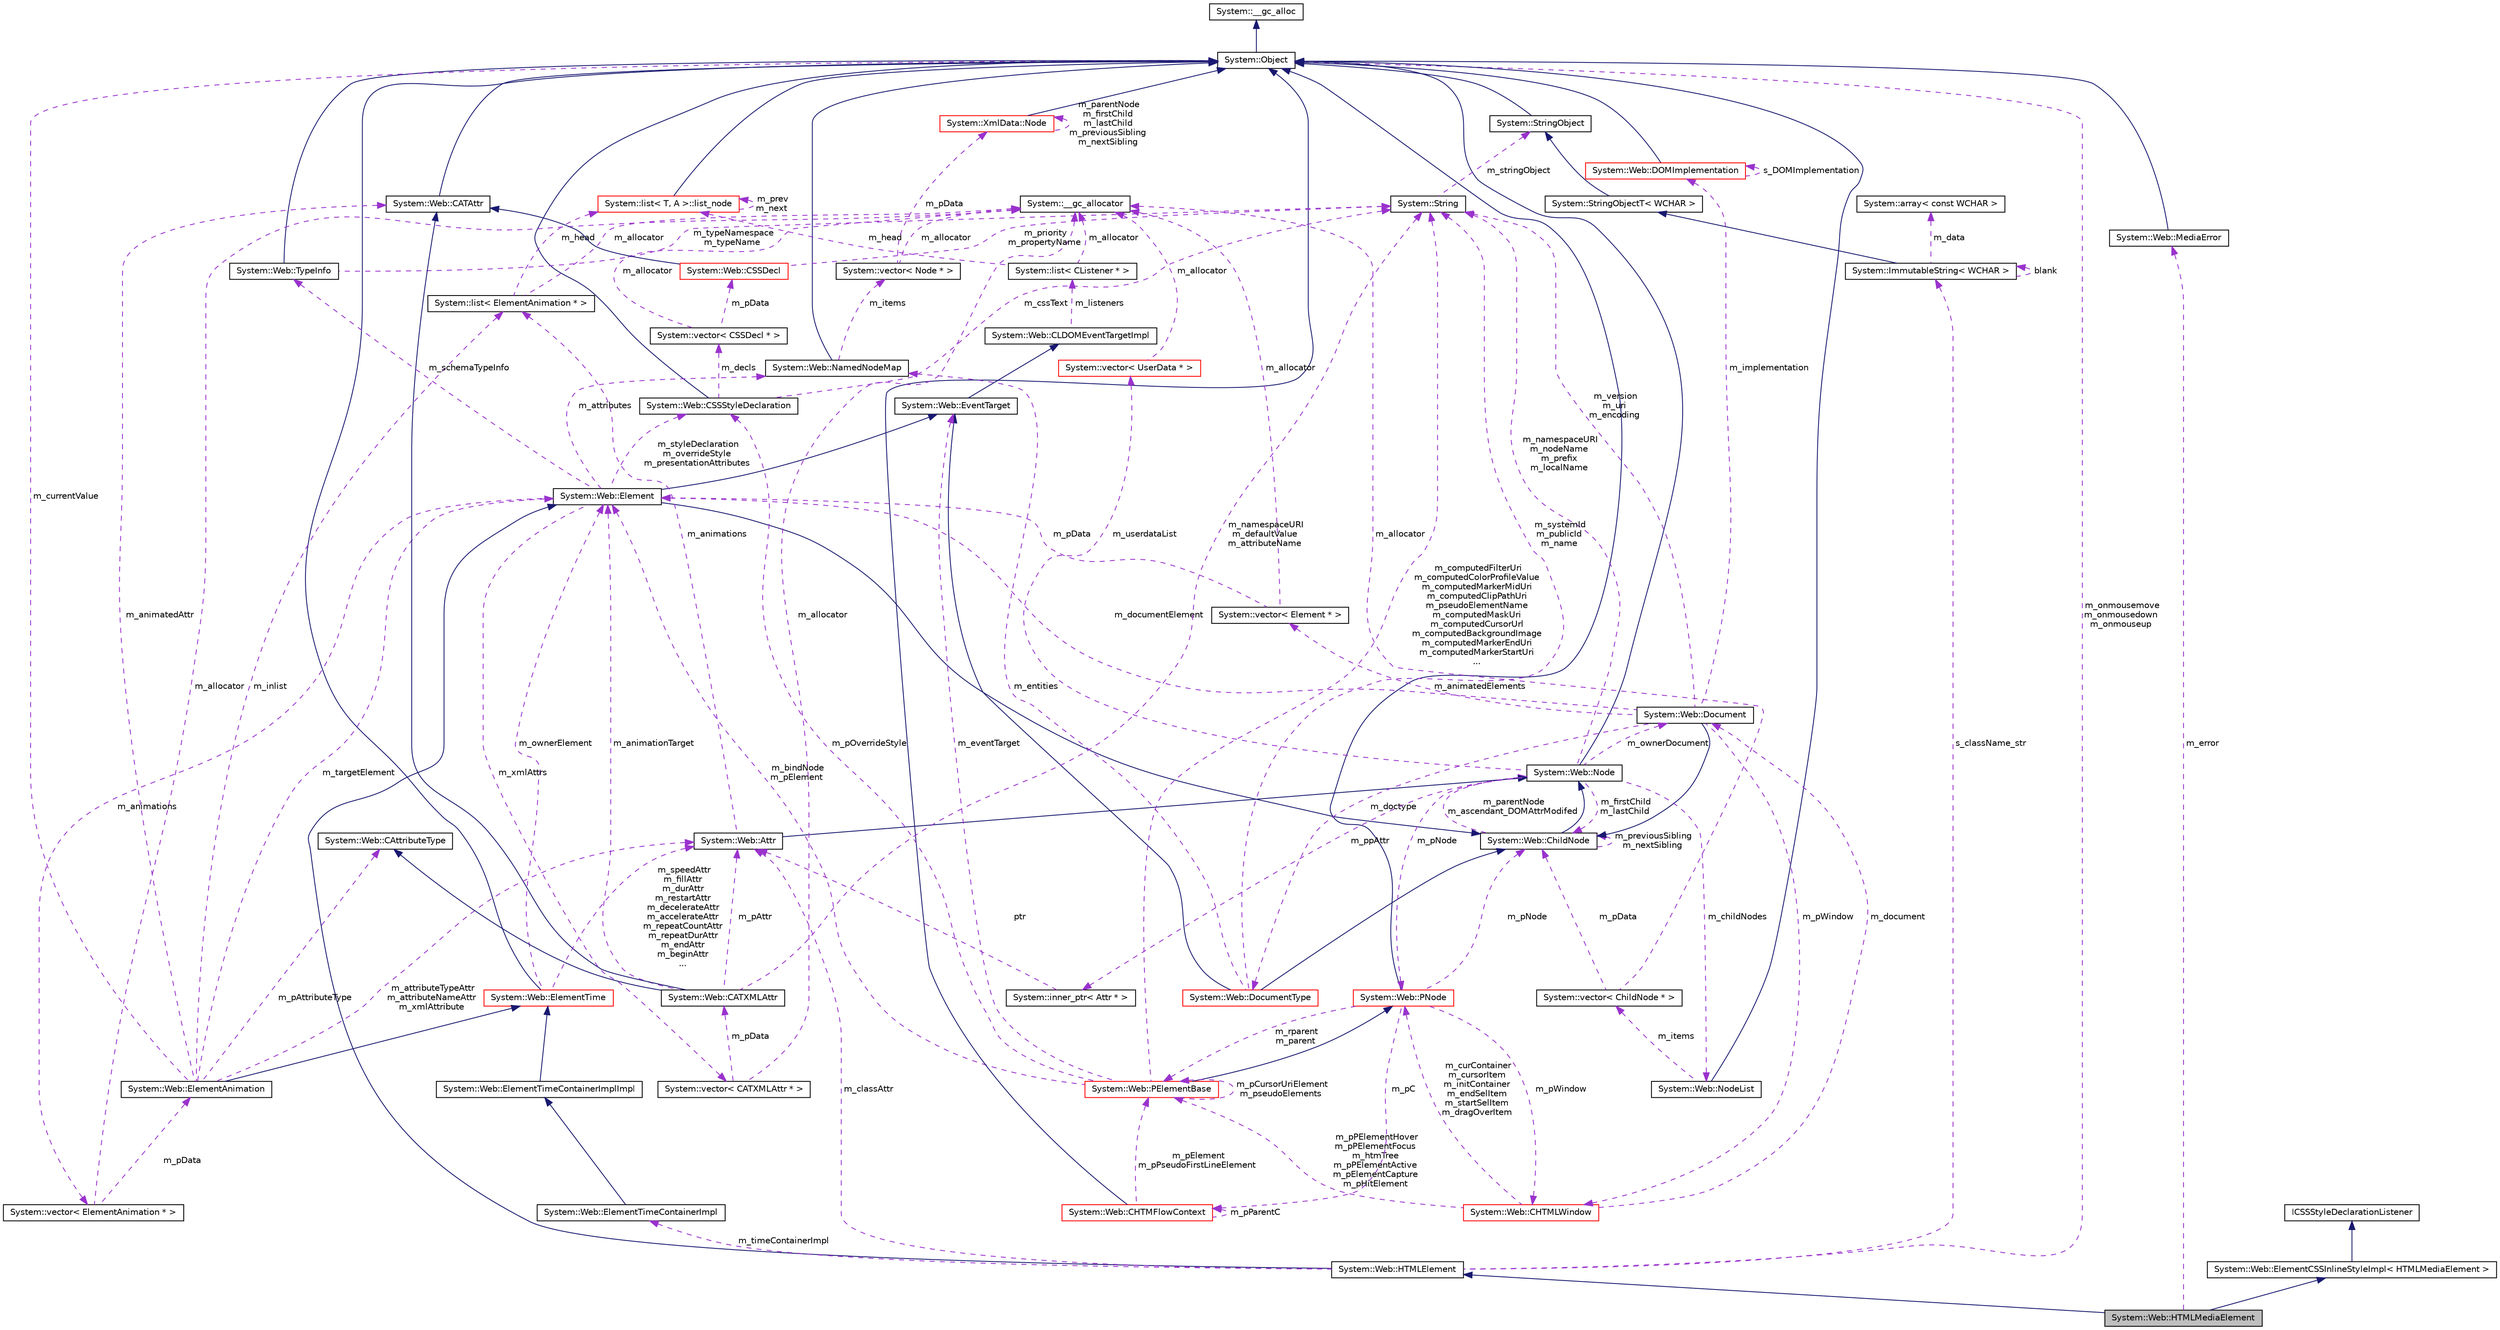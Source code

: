 digraph G
{
  edge [fontname="Helvetica",fontsize="10",labelfontname="Helvetica",labelfontsize="10"];
  node [fontname="Helvetica",fontsize="10",shape=record];
  Node1 [label="System::Web::HTMLMediaElement",height=0.2,width=0.4,color="black", fillcolor="grey75", style="filled" fontcolor="black"];
  Node2 -> Node1 [dir="back",color="midnightblue",fontsize="10",style="solid",fontname="Helvetica"];
  Node2 [label="System::Web::HTMLElement",height=0.2,width=0.4,color="black", fillcolor="white", style="filled",URL="$class_system_1_1_web_1_1_h_t_m_l_element.html"];
  Node3 -> Node2 [dir="back",color="midnightblue",fontsize="10",style="solid",fontname="Helvetica"];
  Node3 [label="System::Web::Element",height=0.2,width=0.4,color="black", fillcolor="white", style="filled",URL="$class_system_1_1_web_1_1_element.html"];
  Node4 -> Node3 [dir="back",color="midnightblue",fontsize="10",style="solid",fontname="Helvetica"];
  Node4 [label="System::Web::ChildNode",height=0.2,width=0.4,color="black", fillcolor="white", style="filled",URL="$class_system_1_1_web_1_1_child_node.html"];
  Node5 -> Node4 [dir="back",color="midnightblue",fontsize="10",style="solid",fontname="Helvetica"];
  Node5 [label="System::Web::Node",height=0.2,width=0.4,color="black", fillcolor="white", style="filled",URL="$class_system_1_1_web_1_1_node.html"];
  Node6 -> Node5 [dir="back",color="midnightblue",fontsize="10",style="solid",fontname="Helvetica"];
  Node6 [label="System::Object",height=0.2,width=0.4,color="black", fillcolor="white", style="filled",URL="$class_system_1_1_object.html"];
  Node7 -> Node6 [dir="back",color="midnightblue",fontsize="10",style="solid",fontname="Helvetica"];
  Node7 [label="System::__gc_alloc",height=0.2,width=0.4,color="black", fillcolor="white", style="filled",URL="$class_system_1_1____gc__alloc.html"];
  Node8 -> Node5 [dir="back",color="darkorchid3",fontsize="10",style="dashed",label=" m_childNodes" ,fontname="Helvetica"];
  Node8 [label="System::Web::NodeList",height=0.2,width=0.4,color="black", fillcolor="white", style="filled",URL="$class_system_1_1_web_1_1_node_list.html"];
  Node6 -> Node8 [dir="back",color="midnightblue",fontsize="10",style="solid",fontname="Helvetica"];
  Node9 -> Node8 [dir="back",color="darkorchid3",fontsize="10",style="dashed",label=" m_items" ,fontname="Helvetica"];
  Node9 [label="System::vector\< ChildNode * \>",height=0.2,width=0.4,color="black", fillcolor="white", style="filled",URL="$class_system_1_1vector.html"];
  Node10 -> Node9 [dir="back",color="darkorchid3",fontsize="10",style="dashed",label=" m_allocator" ,fontname="Helvetica"];
  Node10 [label="System::__gc_allocator",height=0.2,width=0.4,color="black", fillcolor="white", style="filled",URL="$class_system_1_1____gc__allocator.html"];
  Node4 -> Node9 [dir="back",color="darkorchid3",fontsize="10",style="dashed",label=" m_pData" ,fontname="Helvetica"];
  Node11 -> Node5 [dir="back",color="darkorchid3",fontsize="10",style="dashed",label=" m_ownerDocument" ,fontname="Helvetica"];
  Node11 [label="System::Web::Document",height=0.2,width=0.4,color="black", fillcolor="white", style="filled",URL="$class_system_1_1_web_1_1_document.html"];
  Node4 -> Node11 [dir="back",color="midnightblue",fontsize="10",style="solid",fontname="Helvetica"];
  Node12 -> Node11 [dir="back",color="darkorchid3",fontsize="10",style="dashed",label=" m_implementation" ,fontname="Helvetica"];
  Node12 [label="System::Web::DOMImplementation",height=0.2,width=0.4,color="red", fillcolor="white", style="filled",URL="$class_system_1_1_web_1_1_d_o_m_implementation.html"];
  Node6 -> Node12 [dir="back",color="midnightblue",fontsize="10",style="solid",fontname="Helvetica"];
  Node12 -> Node12 [dir="back",color="darkorchid3",fontsize="10",style="dashed",label=" s_DOMImplementation" ,fontname="Helvetica"];
  Node13 -> Node11 [dir="back",color="darkorchid3",fontsize="10",style="dashed",label=" m_doctype" ,fontname="Helvetica"];
  Node13 [label="System::Web::DocumentType",height=0.2,width=0.4,color="red", fillcolor="white", style="filled",URL="$class_system_1_1_web_1_1_document_type.html"];
  Node4 -> Node13 [dir="back",color="midnightblue",fontsize="10",style="solid",fontname="Helvetica"];
  Node14 -> Node13 [dir="back",color="midnightblue",fontsize="10",style="solid",fontname="Helvetica"];
  Node14 [label="System::Web::EventTarget",height=0.2,width=0.4,color="black", fillcolor="white", style="filled",URL="$class_system_1_1_web_1_1_event_target.html"];
  Node15 -> Node14 [dir="back",color="midnightblue",fontsize="10",style="solid",fontname="Helvetica"];
  Node15 [label="System::Web::CLDOMEventTargetImpl",height=0.2,width=0.4,color="black", fillcolor="white", style="filled",URL="$class_system_1_1_web_1_1_c_l_d_o_m_event_target_impl.html"];
  Node16 -> Node15 [dir="back",color="darkorchid3",fontsize="10",style="dashed",label=" m_listeners" ,fontname="Helvetica"];
  Node16 [label="System::list\< CListener * \>",height=0.2,width=0.4,color="black", fillcolor="white", style="filled",URL="$class_system_1_1list.html"];
  Node10 -> Node16 [dir="back",color="darkorchid3",fontsize="10",style="dashed",label=" m_allocator" ,fontname="Helvetica"];
  Node17 -> Node16 [dir="back",color="darkorchid3",fontsize="10",style="dashed",label=" m_head" ,fontname="Helvetica"];
  Node17 [label="System::list\< T, A \>::list_node",height=0.2,width=0.4,color="red", fillcolor="white", style="filled",URL="$class_system_1_1list_1_1list__node.html"];
  Node6 -> Node17 [dir="back",color="midnightblue",fontsize="10",style="solid",fontname="Helvetica"];
  Node17 -> Node17 [dir="back",color="darkorchid3",fontsize="10",style="dashed",label=" m_prev\nm_next" ,fontname="Helvetica"];
  Node18 -> Node13 [dir="back",color="darkorchid3",fontsize="10",style="dashed",label=" m_entities" ,fontname="Helvetica"];
  Node18 [label="System::Web::NamedNodeMap",height=0.2,width=0.4,color="black", fillcolor="white", style="filled",URL="$class_system_1_1_web_1_1_named_node_map.html"];
  Node6 -> Node18 [dir="back",color="midnightblue",fontsize="10",style="solid",fontname="Helvetica"];
  Node19 -> Node18 [dir="back",color="darkorchid3",fontsize="10",style="dashed",label=" m_items" ,fontname="Helvetica"];
  Node19 [label="System::vector\< Node * \>",height=0.2,width=0.4,color="black", fillcolor="white", style="filled",URL="$class_system_1_1vector.html"];
  Node20 -> Node19 [dir="back",color="darkorchid3",fontsize="10",style="dashed",label=" m_pData" ,fontname="Helvetica"];
  Node20 [label="System::XmlData::Node",height=0.2,width=0.4,color="red", fillcolor="white", style="filled",URL="$class_system_1_1_xml_data_1_1_node.html"];
  Node6 -> Node20 [dir="back",color="midnightblue",fontsize="10",style="solid",fontname="Helvetica"];
  Node20 -> Node20 [dir="back",color="darkorchid3",fontsize="10",style="dashed",label=" m_parentNode\nm_firstChild\nm_lastChild\nm_previousSibling\nm_nextSibling" ,fontname="Helvetica"];
  Node10 -> Node19 [dir="back",color="darkorchid3",fontsize="10",style="dashed",label=" m_allocator" ,fontname="Helvetica"];
  Node21 -> Node13 [dir="back",color="darkorchid3",fontsize="10",style="dashed",label=" m_systemId\nm_publicId\nm_name" ,fontname="Helvetica"];
  Node21 [label="System::String",height=0.2,width=0.4,color="black", fillcolor="white", style="filled",URL="$class_system_1_1_string.html"];
  Node22 -> Node21 [dir="back",color="darkorchid3",fontsize="10",style="dashed",label=" m_stringObject" ,fontname="Helvetica"];
  Node22 [label="System::StringObject",height=0.2,width=0.4,color="black", fillcolor="white", style="filled",URL="$class_system_1_1_string_object.html"];
  Node6 -> Node22 [dir="back",color="midnightblue",fontsize="10",style="solid",fontname="Helvetica"];
  Node23 -> Node11 [dir="back",color="darkorchid3",fontsize="10",style="dashed",label=" m_animatedElements" ,fontname="Helvetica"];
  Node23 [label="System::vector\< Element * \>",height=0.2,width=0.4,color="black", fillcolor="white", style="filled",URL="$class_system_1_1vector.html"];
  Node10 -> Node23 [dir="back",color="darkorchid3",fontsize="10",style="dashed",label=" m_allocator" ,fontname="Helvetica"];
  Node3 -> Node23 [dir="back",color="darkorchid3",fontsize="10",style="dashed",label=" m_pData" ,fontname="Helvetica"];
  Node24 -> Node11 [dir="back",color="darkorchid3",fontsize="10",style="dashed",label=" m_pWindow" ,fontname="Helvetica"];
  Node24 [label="System::Web::CHTMLWindow",height=0.2,width=0.4,color="red", fillcolor="white", style="filled",URL="$class_system_1_1_web_1_1_c_h_t_m_l_window.html"];
  Node11 -> Node24 [dir="back",color="darkorchid3",fontsize="10",style="dashed",label=" m_document" ,fontname="Helvetica"];
  Node25 -> Node24 [dir="back",color="darkorchid3",fontsize="10",style="dashed",label=" m_curContainer\nm_cursorItem\nm_initContainer\nm_endSelItem\nm_startSelItem\nm_dragOverItem" ,fontname="Helvetica"];
  Node25 [label="System::Web::PNode",height=0.2,width=0.4,color="red", fillcolor="white", style="filled",URL="$class_system_1_1_web_1_1_p_node.html"];
  Node6 -> Node25 [dir="back",color="midnightblue",fontsize="10",style="solid",fontname="Helvetica"];
  Node24 -> Node25 [dir="back",color="darkorchid3",fontsize="10",style="dashed",label=" m_pWindow" ,fontname="Helvetica"];
  Node26 -> Node25 [dir="back",color="darkorchid3",fontsize="10",style="dashed",label=" m_rparent\nm_parent" ,fontname="Helvetica"];
  Node26 [label="System::Web::PElementBase",height=0.2,width=0.4,color="red", fillcolor="white", style="filled",URL="$class_system_1_1_web_1_1_p_element_base.html"];
  Node25 -> Node26 [dir="back",color="midnightblue",fontsize="10",style="solid",fontname="Helvetica"];
  Node14 -> Node26 [dir="back",color="darkorchid3",fontsize="10",style="dashed",label=" m_eventTarget" ,fontname="Helvetica"];
  Node21 -> Node26 [dir="back",color="darkorchid3",fontsize="10",style="dashed",label=" m_computedFilterUri\nm_computedColorProfileValue\nm_computedMarkerMidUri\nm_computedClipPathUri\nm_pseudoElementName\nm_computedMaskUri\nm_computedCursorUrl\nm_computedBackgroundImage\nm_computedMarkerEndUri\nm_computedMarkerStartUri\n..." ,fontname="Helvetica"];
  Node27 -> Node26 [dir="back",color="darkorchid3",fontsize="10",style="dashed",label=" m_pOverrideStyle" ,fontname="Helvetica"];
  Node27 [label="System::Web::CSSStyleDeclaration",height=0.2,width=0.4,color="black", fillcolor="white", style="filled",URL="$class_system_1_1_web_1_1_c_s_s_style_declaration.html"];
  Node6 -> Node27 [dir="back",color="midnightblue",fontsize="10",style="solid",fontname="Helvetica"];
  Node21 -> Node27 [dir="back",color="darkorchid3",fontsize="10",style="dashed",label=" m_cssText" ,fontname="Helvetica"];
  Node28 -> Node27 [dir="back",color="darkorchid3",fontsize="10",style="dashed",label=" m_decls" ,fontname="Helvetica"];
  Node28 [label="System::vector\< CSSDecl * \>",height=0.2,width=0.4,color="black", fillcolor="white", style="filled",URL="$class_system_1_1vector.html"];
  Node10 -> Node28 [dir="back",color="darkorchid3",fontsize="10",style="dashed",label=" m_allocator" ,fontname="Helvetica"];
  Node29 -> Node28 [dir="back",color="darkorchid3",fontsize="10",style="dashed",label=" m_pData" ,fontname="Helvetica"];
  Node29 [label="System::Web::CSSDecl",height=0.2,width=0.4,color="red", fillcolor="white", style="filled",URL="$class_system_1_1_web_1_1_c_s_s_decl.html"];
  Node30 -> Node29 [dir="back",color="midnightblue",fontsize="10",style="solid",fontname="Helvetica"];
  Node30 [label="System::Web::CATAttr",height=0.2,width=0.4,color="black", fillcolor="white", style="filled",URL="$class_system_1_1_web_1_1_c_a_t_attr.html"];
  Node6 -> Node30 [dir="back",color="midnightblue",fontsize="10",style="solid",fontname="Helvetica"];
  Node21 -> Node29 [dir="back",color="darkorchid3",fontsize="10",style="dashed",label=" m_priority\nm_propertyName" ,fontname="Helvetica"];
  Node3 -> Node26 [dir="back",color="darkorchid3",fontsize="10",style="dashed",label=" m_bindNode\nm_pElement" ,fontname="Helvetica"];
  Node26 -> Node26 [dir="back",color="darkorchid3",fontsize="10",style="dashed",label=" m_pCursorUriElement\nm_pseudoElements" ,fontname="Helvetica"];
  Node4 -> Node25 [dir="back",color="darkorchid3",fontsize="10",style="dashed",label=" m_pNode" ,fontname="Helvetica"];
  Node31 -> Node25 [dir="back",color="darkorchid3",fontsize="10",style="dashed",label=" m_pC" ,fontname="Helvetica"];
  Node31 [label="System::Web::CHTMFlowContext",height=0.2,width=0.4,color="red", fillcolor="white", style="filled",URL="$class_system_1_1_web_1_1_c_h_t_m_flow_context.html"];
  Node6 -> Node31 [dir="back",color="midnightblue",fontsize="10",style="solid",fontname="Helvetica"];
  Node26 -> Node31 [dir="back",color="darkorchid3",fontsize="10",style="dashed",label=" m_pElement\nm_pPseudoFirstLineElement" ,fontname="Helvetica"];
  Node31 -> Node31 [dir="back",color="darkorchid3",fontsize="10",style="dashed",label=" m_pParentC" ,fontname="Helvetica"];
  Node26 -> Node24 [dir="back",color="darkorchid3",fontsize="10",style="dashed",label=" m_pPElementHover\nm_pPElementFocus\nm_htmTree\nm_pPElementActive\nm_pElementCapture\nm_pHitElement" ,fontname="Helvetica"];
  Node21 -> Node11 [dir="back",color="darkorchid3",fontsize="10",style="dashed",label=" m_version\nm_uri\nm_encoding" ,fontname="Helvetica"];
  Node3 -> Node11 [dir="back",color="darkorchid3",fontsize="10",style="dashed",label=" m_documentElement" ,fontname="Helvetica"];
  Node21 -> Node5 [dir="back",color="darkorchid3",fontsize="10",style="dashed",label=" m_namespaceURI\nm_nodeName\nm_prefix\nm_localName" ,fontname="Helvetica"];
  Node25 -> Node5 [dir="back",color="darkorchid3",fontsize="10",style="dashed",label=" m_pNode" ,fontname="Helvetica"];
  Node4 -> Node5 [dir="back",color="darkorchid3",fontsize="10",style="dashed",label=" m_firstChild\nm_lastChild" ,fontname="Helvetica"];
  Node32 -> Node5 [dir="back",color="darkorchid3",fontsize="10",style="dashed",label=" m_userdataList" ,fontname="Helvetica"];
  Node32 [label="System::vector\< UserData * \>",height=0.2,width=0.4,color="red", fillcolor="white", style="filled",URL="$class_system_1_1vector.html"];
  Node10 -> Node32 [dir="back",color="darkorchid3",fontsize="10",style="dashed",label=" m_allocator" ,fontname="Helvetica"];
  Node33 -> Node5 [dir="back",color="darkorchid3",fontsize="10",style="dashed",label=" m_ppAttr" ,fontname="Helvetica"];
  Node33 [label="System::inner_ptr\< Attr * \>",height=0.2,width=0.4,color="black", fillcolor="white", style="filled",URL="$class_system_1_1inner__ptr.html"];
  Node34 -> Node33 [dir="back",color="darkorchid3",fontsize="10",style="dashed",label=" ptr" ,fontname="Helvetica"];
  Node34 [label="System::Web::Attr",height=0.2,width=0.4,color="black", fillcolor="white", style="filled",URL="$class_system_1_1_web_1_1_attr.html"];
  Node5 -> Node34 [dir="back",color="midnightblue",fontsize="10",style="solid",fontname="Helvetica"];
  Node35 -> Node34 [dir="back",color="darkorchid3",fontsize="10",style="dashed",label=" m_animations" ,fontname="Helvetica"];
  Node35 [label="System::list\< ElementAnimation * \>",height=0.2,width=0.4,color="black", fillcolor="white", style="filled",URL="$class_system_1_1list.html"];
  Node10 -> Node35 [dir="back",color="darkorchid3",fontsize="10",style="dashed",label=" m_allocator" ,fontname="Helvetica"];
  Node17 -> Node35 [dir="back",color="darkorchid3",fontsize="10",style="dashed",label=" m_head" ,fontname="Helvetica"];
  Node5 -> Node4 [dir="back",color="darkorchid3",fontsize="10",style="dashed",label=" m_parentNode\nm_ascendant_DOMAttrModifed" ,fontname="Helvetica"];
  Node4 -> Node4 [dir="back",color="darkorchid3",fontsize="10",style="dashed",label=" m_previousSibling\nm_nextSibling" ,fontname="Helvetica"];
  Node14 -> Node3 [dir="back",color="midnightblue",fontsize="10",style="solid",fontname="Helvetica"];
  Node36 -> Node3 [dir="back",color="darkorchid3",fontsize="10",style="dashed",label=" m_xmlAttrs" ,fontname="Helvetica"];
  Node36 [label="System::vector\< CATXMLAttr * \>",height=0.2,width=0.4,color="black", fillcolor="white", style="filled",URL="$class_system_1_1vector.html"];
  Node10 -> Node36 [dir="back",color="darkorchid3",fontsize="10",style="dashed",label=" m_allocator" ,fontname="Helvetica"];
  Node37 -> Node36 [dir="back",color="darkorchid3",fontsize="10",style="dashed",label=" m_pData" ,fontname="Helvetica"];
  Node37 [label="System::Web::CATXMLAttr",height=0.2,width=0.4,color="black", fillcolor="white", style="filled",URL="$class_system_1_1_web_1_1_c_a_t_x_m_l_attr.html"];
  Node30 -> Node37 [dir="back",color="midnightblue",fontsize="10",style="solid",fontname="Helvetica"];
  Node38 -> Node37 [dir="back",color="midnightblue",fontsize="10",style="solid",fontname="Helvetica"];
  Node38 [label="System::Web::CAttributeType",height=0.2,width=0.4,color="black", fillcolor="white", style="filled",URL="$class_system_1_1_web_1_1_c_attribute_type.html"];
  Node34 -> Node37 [dir="back",color="darkorchid3",fontsize="10",style="dashed",label=" m_pAttr" ,fontname="Helvetica"];
  Node21 -> Node37 [dir="back",color="darkorchid3",fontsize="10",style="dashed",label=" m_namespaceURI\nm_defaultValue\nm_attributeName" ,fontname="Helvetica"];
  Node3 -> Node37 [dir="back",color="darkorchid3",fontsize="10",style="dashed",label=" m_animationTarget" ,fontname="Helvetica"];
  Node18 -> Node3 [dir="back",color="darkorchid3",fontsize="10",style="dashed",label=" m_attributes" ,fontname="Helvetica"];
  Node39 -> Node3 [dir="back",color="darkorchid3",fontsize="10",style="dashed",label=" m_schemaTypeInfo" ,fontname="Helvetica"];
  Node39 [label="System::Web::TypeInfo",height=0.2,width=0.4,color="black", fillcolor="white", style="filled",URL="$class_system_1_1_web_1_1_type_info.html"];
  Node6 -> Node39 [dir="back",color="midnightblue",fontsize="10",style="solid",fontname="Helvetica"];
  Node21 -> Node39 [dir="back",color="darkorchid3",fontsize="10",style="dashed",label=" m_typeNamespace\nm_typeName" ,fontname="Helvetica"];
  Node27 -> Node3 [dir="back",color="darkorchid3",fontsize="10",style="dashed",label=" m_styleDeclaration\nm_overrideStyle\nm_presentationAttributes" ,fontname="Helvetica"];
  Node40 -> Node3 [dir="back",color="darkorchid3",fontsize="10",style="dashed",label=" m_animations" ,fontname="Helvetica"];
  Node40 [label="System::vector\< ElementAnimation * \>",height=0.2,width=0.4,color="black", fillcolor="white", style="filled",URL="$class_system_1_1vector.html"];
  Node10 -> Node40 [dir="back",color="darkorchid3",fontsize="10",style="dashed",label=" m_allocator" ,fontname="Helvetica"];
  Node41 -> Node40 [dir="back",color="darkorchid3",fontsize="10",style="dashed",label=" m_pData" ,fontname="Helvetica"];
  Node41 [label="System::Web::ElementAnimation",height=0.2,width=0.4,color="black", fillcolor="white", style="filled",URL="$class_system_1_1_web_1_1_element_animation.html"];
  Node42 -> Node41 [dir="back",color="midnightblue",fontsize="10",style="solid",fontname="Helvetica"];
  Node42 [label="System::Web::ElementTime",height=0.2,width=0.4,color="red", fillcolor="white", style="filled",URL="$class_system_1_1_web_1_1_element_time.html"];
  Node6 -> Node42 [dir="back",color="midnightblue",fontsize="10",style="solid",fontname="Helvetica"];
  Node34 -> Node42 [dir="back",color="darkorchid3",fontsize="10",style="dashed",label=" m_speedAttr\nm_fillAttr\nm_durAttr\nm_restartAttr\nm_decelerateAttr\nm_accelerateAttr\nm_repeatCountAttr\nm_repeatDurAttr\nm_endAttr\nm_beginAttr\n..." ,fontname="Helvetica"];
  Node3 -> Node42 [dir="back",color="darkorchid3",fontsize="10",style="dashed",label=" m_ownerElement" ,fontname="Helvetica"];
  Node30 -> Node41 [dir="back",color="darkorchid3",fontsize="10",style="dashed",label=" m_animatedAttr" ,fontname="Helvetica"];
  Node35 -> Node41 [dir="back",color="darkorchid3",fontsize="10",style="dashed",label=" m_inlist" ,fontname="Helvetica"];
  Node38 -> Node41 [dir="back",color="darkorchid3",fontsize="10",style="dashed",label=" m_pAttributeType" ,fontname="Helvetica"];
  Node34 -> Node41 [dir="back",color="darkorchid3",fontsize="10",style="dashed",label=" m_attributeTypeAttr\nm_attributeNameAttr\nm_xmlAttribute" ,fontname="Helvetica"];
  Node3 -> Node41 [dir="back",color="darkorchid3",fontsize="10",style="dashed",label=" m_targetElement" ,fontname="Helvetica"];
  Node6 -> Node41 [dir="back",color="darkorchid3",fontsize="10",style="dashed",label=" m_currentValue" ,fontname="Helvetica"];
  Node34 -> Node2 [dir="back",color="darkorchid3",fontsize="10",style="dashed",label=" m_classAttr" ,fontname="Helvetica"];
  Node43 -> Node2 [dir="back",color="darkorchid3",fontsize="10",style="dashed",label=" m_timeContainerImpl" ,fontname="Helvetica"];
  Node43 [label="System::Web::ElementTimeContainerImpl",height=0.2,width=0.4,color="black", fillcolor="white", style="filled",URL="$class_system_1_1_web_1_1_element_time_container_impl.html"];
  Node44 -> Node43 [dir="back",color="midnightblue",fontsize="10",style="solid",fontname="Helvetica"];
  Node44 [label="System::Web::ElementTimeContainerImplImpl",height=0.2,width=0.4,color="black", fillcolor="white", style="filled",URL="$class_system_1_1_web_1_1_element_time_container_impl_impl.html"];
  Node42 -> Node44 [dir="back",color="midnightblue",fontsize="10",style="solid",fontname="Helvetica"];
  Node6 -> Node2 [dir="back",color="darkorchid3",fontsize="10",style="dashed",label=" m_onmousemove\nm_onmousedown\nm_onmouseup" ,fontname="Helvetica"];
  Node45 -> Node2 [dir="back",color="darkorchid3",fontsize="10",style="dashed",label=" s_className_str" ,fontname="Helvetica"];
  Node45 [label="System::ImmutableString\< WCHAR \>",height=0.2,width=0.4,color="black", fillcolor="white", style="filled",URL="$class_system_1_1_immutable_string.html"];
  Node46 -> Node45 [dir="back",color="midnightblue",fontsize="10",style="solid",fontname="Helvetica"];
  Node46 [label="System::StringObjectT\< WCHAR \>",height=0.2,width=0.4,color="black", fillcolor="white", style="filled",URL="$class_system_1_1_string_object_t.html"];
  Node22 -> Node46 [dir="back",color="midnightblue",fontsize="10",style="solid",fontname="Helvetica"];
  Node47 -> Node45 [dir="back",color="darkorchid3",fontsize="10",style="dashed",label=" m_data" ,fontname="Helvetica"];
  Node47 [label="System::array\< const WCHAR \>",height=0.2,width=0.4,color="black", fillcolor="white", style="filled",URL="$class_system_1_1array.html"];
  Node45 -> Node45 [dir="back",color="darkorchid3",fontsize="10",style="dashed",label=" blank" ,fontname="Helvetica"];
  Node48 -> Node1 [dir="back",color="midnightblue",fontsize="10",style="solid",fontname="Helvetica"];
  Node48 [label="System::Web::ElementCSSInlineStyleImpl\< HTMLMediaElement \>",height=0.2,width=0.4,color="black", fillcolor="white", style="filled",URL="$class_system_1_1_web_1_1_element_c_s_s_inline_style_impl.html"];
  Node49 -> Node48 [dir="back",color="midnightblue",fontsize="10",style="solid",fontname="Helvetica"];
  Node49 [label="ICSSStyleDeclarationListener",height=0.2,width=0.4,color="black", fillcolor="white", style="filled",URL="$class_i_c_s_s_style_declaration_listener.html"];
  Node50 -> Node1 [dir="back",color="darkorchid3",fontsize="10",style="dashed",label=" m_error" ,fontname="Helvetica"];
  Node50 [label="System::Web::MediaError",height=0.2,width=0.4,color="black", fillcolor="white", style="filled",URL="$class_system_1_1_web_1_1_media_error.html"];
  Node6 -> Node50 [dir="back",color="midnightblue",fontsize="10",style="solid",fontname="Helvetica"];
}
